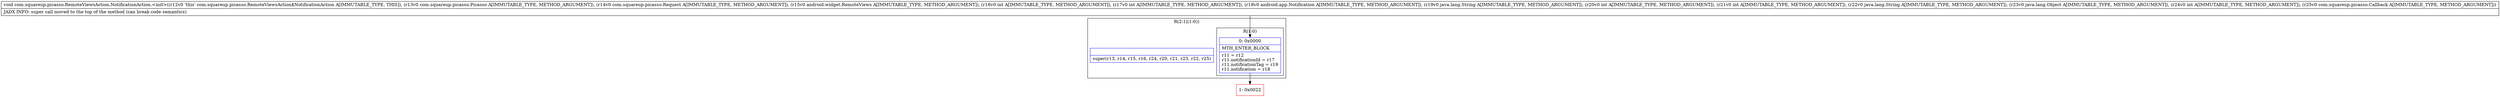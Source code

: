 digraph "CFG forcom.squareup.picasso.RemoteViewsAction.NotificationAction.\<init\>(Lcom\/squareup\/picasso\/Picasso;Lcom\/squareup\/picasso\/Request;Landroid\/widget\/RemoteViews;IILandroid\/app\/Notification;Ljava\/lang\/String;IILjava\/lang\/String;Ljava\/lang\/Object;ILcom\/squareup\/picasso\/Callback;)V" {
subgraph cluster_Region_750829306 {
label = "R(2:1|(1:0))";
node [shape=record,color=blue];
Node_InsnContainer_1585008435 [shape=record,label="{|super(r13, r14, r15, r16, r24, r20, r21, r23, r22, r25)\l}"];
subgraph cluster_Region_1479345363 {
label = "R(1:0)";
node [shape=record,color=blue];
Node_0 [shape=record,label="{0\:\ 0x0000|MTH_ENTER_BLOCK\l|r11 = r12\lr11.notificationId = r17\lr11.notificationTag = r19\lr11.notification = r18\l}"];
}
}
Node_1 [shape=record,color=red,label="{1\:\ 0x0022}"];
MethodNode[shape=record,label="{void com.squareup.picasso.RemoteViewsAction.NotificationAction.\<init\>((r12v0 'this' com.squareup.picasso.RemoteViewsAction$NotificationAction A[IMMUTABLE_TYPE, THIS]), (r13v0 com.squareup.picasso.Picasso A[IMMUTABLE_TYPE, METHOD_ARGUMENT]), (r14v0 com.squareup.picasso.Request A[IMMUTABLE_TYPE, METHOD_ARGUMENT]), (r15v0 android.widget.RemoteViews A[IMMUTABLE_TYPE, METHOD_ARGUMENT]), (r16v0 int A[IMMUTABLE_TYPE, METHOD_ARGUMENT]), (r17v0 int A[IMMUTABLE_TYPE, METHOD_ARGUMENT]), (r18v0 android.app.Notification A[IMMUTABLE_TYPE, METHOD_ARGUMENT]), (r19v0 java.lang.String A[IMMUTABLE_TYPE, METHOD_ARGUMENT]), (r20v0 int A[IMMUTABLE_TYPE, METHOD_ARGUMENT]), (r21v0 int A[IMMUTABLE_TYPE, METHOD_ARGUMENT]), (r22v0 java.lang.String A[IMMUTABLE_TYPE, METHOD_ARGUMENT]), (r23v0 java.lang.Object A[IMMUTABLE_TYPE, METHOD_ARGUMENT]), (r24v0 int A[IMMUTABLE_TYPE, METHOD_ARGUMENT]), (r25v0 com.squareup.picasso.Callback A[IMMUTABLE_TYPE, METHOD_ARGUMENT]))  | JADX INFO: super call moved to the top of the method (can break code semantics)\l}"];
MethodNode -> Node_0;
Node_0 -> Node_1;
}

